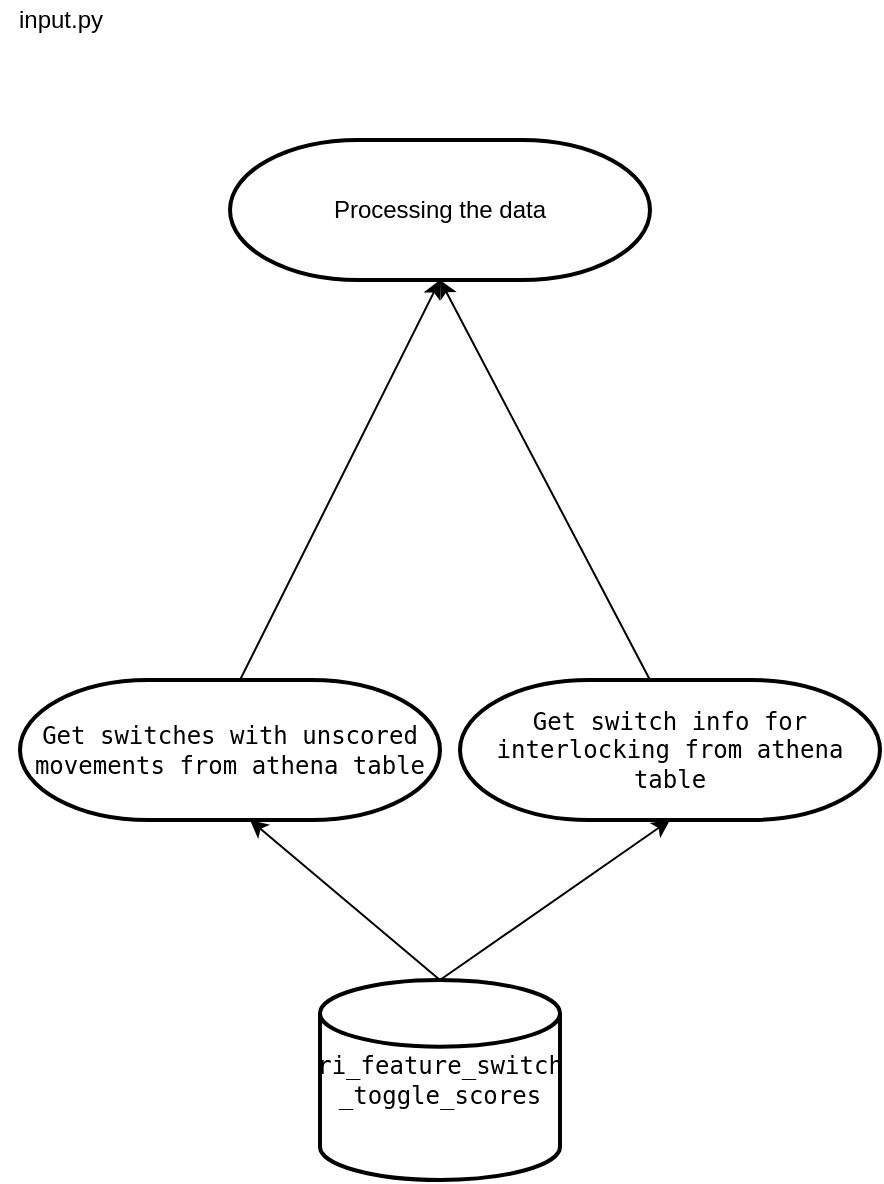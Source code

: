 <mxfile version="16.5.3" type="github"><diagram id="4tYHTTuE27TbM3DsEGjK" name="Page-1"><mxGraphModel dx="1422" dy="762" grid="0" gridSize="10" guides="1" tooltips="1" connect="1" arrows="1" fold="1" page="1" pageScale="1" pageWidth="850" pageHeight="1100" math="0" shadow="0"><root><mxCell id="0"/><mxCell id="1" parent="0"/><mxCell id="SrGeUaxLoBQll8gR-RI0-1" value="Processing the data" style="strokeWidth=2;html=1;shape=mxgraph.flowchart.terminator;whiteSpace=wrap;" vertex="1" parent="1"><mxGeometry x="125" y="70" width="210" height="70" as="geometry"/></mxCell><mxCell id="SrGeUaxLoBQll8gR-RI0-2" value="&lt;code&gt;Get switch info for interlocking from athena table&lt;/code&gt;" style="strokeWidth=2;html=1;shape=mxgraph.flowchart.terminator;whiteSpace=wrap;" vertex="1" parent="1"><mxGeometry x="240" y="340" width="210" height="70" as="geometry"/></mxCell><mxCell id="SrGeUaxLoBQll8gR-RI0-3" value="&lt;code&gt;Get switches with unscored movements from athena table&lt;/code&gt;" style="strokeWidth=2;html=1;shape=mxgraph.flowchart.terminator;whiteSpace=wrap;" vertex="1" parent="1"><mxGeometry x="20" y="340" width="210" height="70" as="geometry"/></mxCell><mxCell id="SrGeUaxLoBQll8gR-RI0-4" value="&lt;code style=&quot;line-height: 1.2&quot;&gt;&lt;font style=&quot;font-size: 12px&quot;&gt;ri_feature_switch&lt;br&gt;_toggle_scores&lt;/font&gt;&lt;/code&gt;" style="strokeWidth=2;html=1;shape=mxgraph.flowchart.database;whiteSpace=wrap;" vertex="1" parent="1"><mxGeometry x="170" y="490" width="120" height="100" as="geometry"/></mxCell><mxCell id="SrGeUaxLoBQll8gR-RI0-6" value="" style="endArrow=classic;html=1;rounded=0;fontSize=12;entryX=0.5;entryY=1;entryDx=0;entryDy=0;entryPerimeter=0;" edge="1" parent="1" target="SrGeUaxLoBQll8gR-RI0-2"><mxGeometry width="50" height="50" relative="1" as="geometry"><mxPoint x="230" y="490" as="sourcePoint"/><mxPoint x="280" y="440" as="targetPoint"/></mxGeometry></mxCell><mxCell id="SrGeUaxLoBQll8gR-RI0-7" value="" style="endArrow=classic;html=1;rounded=0;fontSize=12;entryX=0.5;entryY=1;entryDx=0;entryDy=0;entryPerimeter=0;exitX=0.5;exitY=0;exitDx=0;exitDy=0;exitPerimeter=0;" edge="1" parent="1" source="SrGeUaxLoBQll8gR-RI0-4"><mxGeometry width="50" height="50" relative="1" as="geometry"><mxPoint x="20" y="490" as="sourcePoint"/><mxPoint x="135" y="410" as="targetPoint"/></mxGeometry></mxCell><mxCell id="SrGeUaxLoBQll8gR-RI0-8" value="" style="endArrow=classic;html=1;rounded=0;fontSize=12;entryX=0.5;entryY=1;entryDx=0;entryDy=0;entryPerimeter=0;" edge="1" parent="1" target="SrGeUaxLoBQll8gR-RI0-1"><mxGeometry width="50" height="50" relative="1" as="geometry"><mxPoint x="130" y="340" as="sourcePoint"/><mxPoint x="180" y="290" as="targetPoint"/></mxGeometry></mxCell><mxCell id="SrGeUaxLoBQll8gR-RI0-9" value="" style="endArrow=classic;html=1;rounded=0;fontSize=12;entryX=0.5;entryY=1;entryDx=0;entryDy=0;entryPerimeter=0;" edge="1" parent="1" target="SrGeUaxLoBQll8gR-RI0-1"><mxGeometry width="50" height="50" relative="1" as="geometry"><mxPoint x="335" y="340" as="sourcePoint"/><mxPoint x="385" y="290" as="targetPoint"/></mxGeometry></mxCell><mxCell id="SrGeUaxLoBQll8gR-RI0-10" value="input.py" style="text;html=1;align=center;verticalAlign=middle;resizable=0;points=[];autosize=1;strokeColor=none;fillColor=none;fontSize=12;" vertex="1" parent="1"><mxGeometry x="10" width="60" height="20" as="geometry"/></mxCell></root></mxGraphModel></diagram></mxfile>